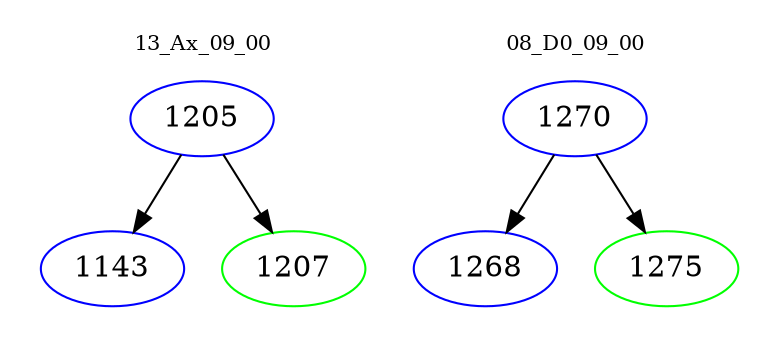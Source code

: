 digraph{
subgraph cluster_0 {
color = white
label = "13_Ax_09_00";
fontsize=10;
T0_1205 [label="1205", color="blue"]
T0_1205 -> T0_1143 [color="black"]
T0_1143 [label="1143", color="blue"]
T0_1205 -> T0_1207 [color="black"]
T0_1207 [label="1207", color="green"]
}
subgraph cluster_1 {
color = white
label = "08_D0_09_00";
fontsize=10;
T1_1270 [label="1270", color="blue"]
T1_1270 -> T1_1268 [color="black"]
T1_1268 [label="1268", color="blue"]
T1_1270 -> T1_1275 [color="black"]
T1_1275 [label="1275", color="green"]
}
}
